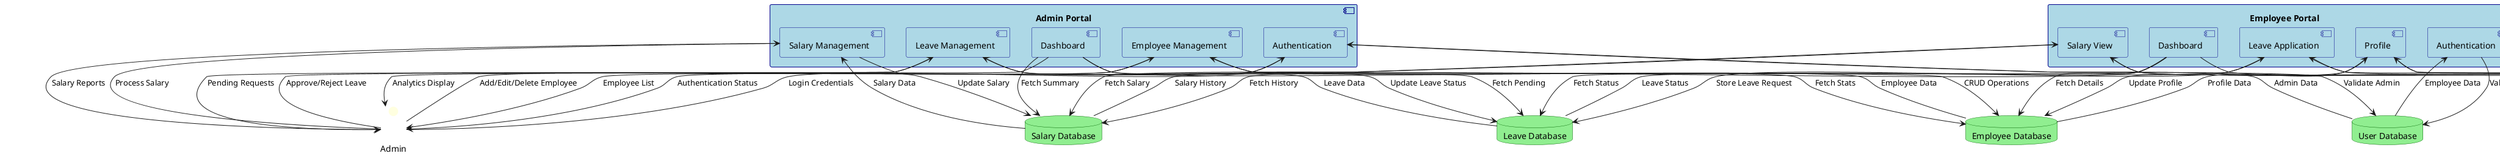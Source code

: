 @startuml EMS Level 1 DFD

skinparam componentStyle uml2
skinparam component {
  BackgroundColor LightBlue
  BorderColor DarkBlue
}

skinparam database {
  BackgroundColor LightGreen
  BorderColor DarkGreen
}

skinparam actor {
  BackgroundColor LightYellow
  BorderColor DarkYellow
}

actor "Admin" as admin
actor "Employee" as employee

' Databases
database "User Database" as userDB
database "Employee Database" as empDB
database "Leave Database" as leaveDB
database "Salary Database" as salaryDB

' Admin Portal Components
component "Admin Portal" as ap {
  component "Authentication" as auth1
  component "Dashboard" as dash1
  component "Employee Management" as empMgt
  component "Leave Management" as leaveMgt
  component "Salary Management" as salaryMgt
}

' Employee Portal Components
component "Employee Portal" as ep {
  component "Authentication" as auth2
  component "Dashboard" as dash2
  component "Profile" as profile
  component "Leave Application" as leaveApp
  component "Salary View" as salaryView
}

' Admin Portal Data Flows
admin --> auth1 : Login Credentials
auth1 --> userDB : Validate Admin
userDB --> auth1 : Admin Data
auth1 --> admin : Authentication Status

admin --> empMgt : Add/Edit/Delete Employee
empMgt --> empDB : CRUD Operations
empDB --> empMgt : Employee Data
empMgt --> admin : Employee List

admin --> leaveMgt : Approve/Reject Leave
leaveMgt --> leaveDB : Update Leave Status
leaveDB --> leaveMgt : Leave Data
leaveMgt --> admin : Pending Requests

admin --> salaryMgt : Process Salary
salaryMgt --> salaryDB : Update Salary
salaryDB --> salaryMgt : Salary Data
salaryMgt --> admin : Salary Reports

' Employee Portal Data Flows
employee --> auth2 : Login Credentials
auth2 --> userDB : Validate Employee
userDB --> auth2 : Employee Data
auth2 --> employee : Authentication Status

employee --> profile : View/Update Profile
profile --> empDB : Update Profile
empDB --> profile : Profile Data
profile --> employee : Profile Details

employee --> leaveApp : Submit Leave
leaveApp --> leaveDB : Store Leave Request
leaveDB --> leaveApp : Leave Status
leaveApp --> employee : Request Status

employee --> salaryView : View Salary
salaryView --> salaryDB : Fetch Salary
salaryDB --> salaryView : Salary History
salaryView --> employee : Salary Details

' Dashboard Data Flows
dash1 --> empDB : Fetch Stats
dash1 --> leaveDB : Fetch Pending
dash1 --> salaryDB : Fetch Summary
dash1 --> admin : Analytics Display

dash2 --> empDB : Fetch Details
dash2 --> leaveDB : Fetch Status
dash2 --> salaryDB : Fetch History
dash2 --> employee : Dashboard Display

@enduml 